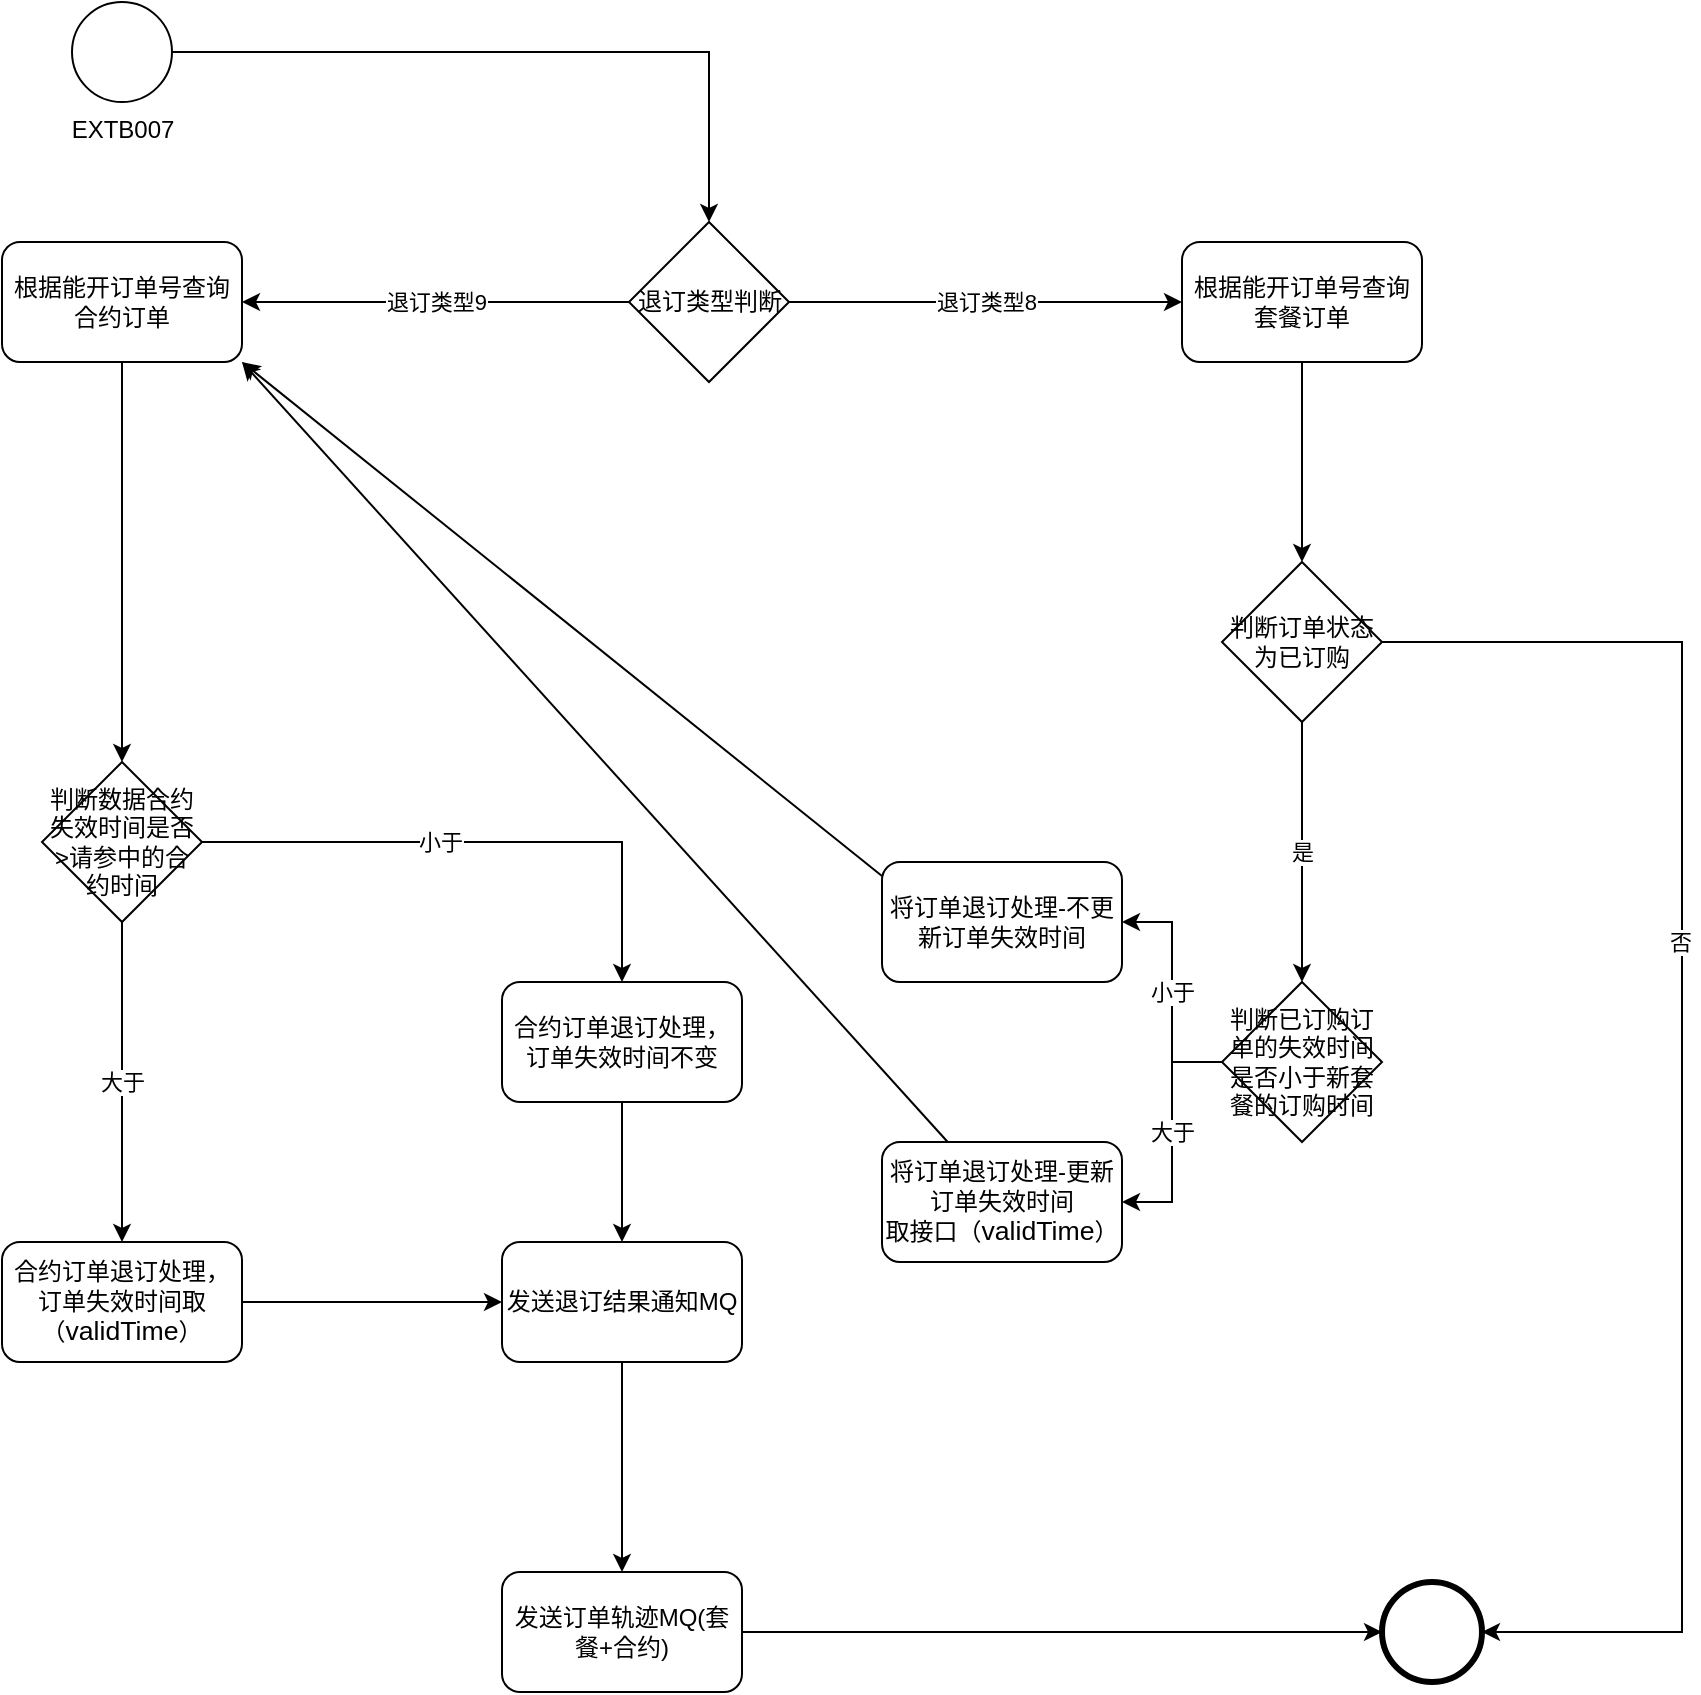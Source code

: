 <mxfile version="14.1.3" type="github">
  <diagram id="OLpmRbxoKpBxzqkspNee" name="Page-1">
    <mxGraphModel dx="1185" dy="2973" grid="1" gridSize="10" guides="1" tooltips="1" connect="1" arrows="1" fold="1" page="1" pageScale="1" pageWidth="827" pageHeight="1169" math="0" shadow="0">
      <root>
        <mxCell id="0" />
        <mxCell id="1" parent="0" />
        <mxCell id="CTi2nCjmbjgdPDQ9QbI_-5" value="" style="edgeStyle=orthogonalEdgeStyle;rounded=0;orthogonalLoop=1;jettySize=auto;html=1;" parent="1" source="CTi2nCjmbjgdPDQ9QbI_-1" target="CTi2nCjmbjgdPDQ9QbI_-6" edge="1">
          <mxGeometry relative="1" as="geometry">
            <mxPoint x="195" y="-1095" as="targetPoint" />
          </mxGeometry>
        </mxCell>
        <mxCell id="CTi2nCjmbjgdPDQ9QbI_-1" value="EXTB007&lt;br&gt;" style="shape=mxgraph.bpmn.shape;html=1;verticalLabelPosition=bottom;labelBackgroundColor=#ffffff;verticalAlign=top;align=center;perimeter=ellipsePerimeter;outlineConnect=0;outline=standard;symbol=general;" parent="1" vertex="1">
          <mxGeometry x="95" y="-1190" width="50" height="50" as="geometry" />
        </mxCell>
        <mxCell id="CTi2nCjmbjgdPDQ9QbI_-3" value="" style="shape=mxgraph.bpmn.shape;html=1;verticalLabelPosition=bottom;labelBackgroundColor=#ffffff;verticalAlign=top;align=center;perimeter=ellipsePerimeter;outlineConnect=0;outline=end;symbol=general;" parent="1" vertex="1">
          <mxGeometry x="750" y="-400" width="50" height="50" as="geometry" />
        </mxCell>
        <mxCell id="CTi2nCjmbjgdPDQ9QbI_-9" value="退订类型9" style="edgeStyle=orthogonalEdgeStyle;rounded=0;orthogonalLoop=1;jettySize=auto;html=1;entryX=1;entryY=0.5;entryDx=0;entryDy=0;" parent="1" source="CTi2nCjmbjgdPDQ9QbI_-6" target="CTi2nCjmbjgdPDQ9QbI_-7" edge="1">
          <mxGeometry relative="1" as="geometry" />
        </mxCell>
        <mxCell id="CTi2nCjmbjgdPDQ9QbI_-10" value="退订类型8" style="edgeStyle=orthogonalEdgeStyle;rounded=0;orthogonalLoop=1;jettySize=auto;html=1;entryX=0;entryY=0.5;entryDx=0;entryDy=0;" parent="1" source="CTi2nCjmbjgdPDQ9QbI_-6" target="CTi2nCjmbjgdPDQ9QbI_-8" edge="1">
          <mxGeometry relative="1" as="geometry" />
        </mxCell>
        <mxCell id="CTi2nCjmbjgdPDQ9QbI_-6" value="退订类型判断" style="rhombus;whiteSpace=wrap;html=1;" parent="1" vertex="1">
          <mxGeometry x="373.5" y="-1080" width="80" height="80" as="geometry" />
        </mxCell>
        <mxCell id="CTi2nCjmbjgdPDQ9QbI_-20" style="edgeStyle=orthogonalEdgeStyle;rounded=0;orthogonalLoop=1;jettySize=auto;html=1;" parent="1" source="CTi2nCjmbjgdPDQ9QbI_-7" target="CTi2nCjmbjgdPDQ9QbI_-19" edge="1">
          <mxGeometry relative="1" as="geometry" />
        </mxCell>
        <mxCell id="CTi2nCjmbjgdPDQ9QbI_-7" value="根据能开订单号查询合约订单" style="rounded=1;whiteSpace=wrap;html=1;" parent="1" vertex="1">
          <mxGeometry x="60" y="-1070" width="120" height="60" as="geometry" />
        </mxCell>
        <mxCell id="CTi2nCjmbjgdPDQ9QbI_-12" style="edgeStyle=orthogonalEdgeStyle;rounded=0;orthogonalLoop=1;jettySize=auto;html=1;" parent="1" source="CTi2nCjmbjgdPDQ9QbI_-8" target="CTi2nCjmbjgdPDQ9QbI_-11" edge="1">
          <mxGeometry relative="1" as="geometry" />
        </mxCell>
        <mxCell id="CTi2nCjmbjgdPDQ9QbI_-8" value="根据能开订单号查询套餐订单" style="rounded=1;whiteSpace=wrap;html=1;" parent="1" vertex="1">
          <mxGeometry x="650" y="-1070" width="120" height="60" as="geometry" />
        </mxCell>
        <mxCell id="CTi2nCjmbjgdPDQ9QbI_-14" value="是" style="edgeStyle=orthogonalEdgeStyle;rounded=0;orthogonalLoop=1;jettySize=auto;html=1;" parent="1" source="CTi2nCjmbjgdPDQ9QbI_-11" target="BhMj_acDc-M29e1emYOk-1" edge="1">
          <mxGeometry relative="1" as="geometry">
            <mxPoint x="670" y="-690" as="sourcePoint" />
            <mxPoint x="670" y="-750" as="targetPoint" />
          </mxGeometry>
        </mxCell>
        <mxCell id="CTi2nCjmbjgdPDQ9QbI_-17" style="edgeStyle=orthogonalEdgeStyle;rounded=0;orthogonalLoop=1;jettySize=auto;html=1;" parent="1" source="CTi2nCjmbjgdPDQ9QbI_-11" target="CTi2nCjmbjgdPDQ9QbI_-3" edge="1">
          <mxGeometry relative="1" as="geometry">
            <Array as="points">
              <mxPoint x="900" y="-870" />
              <mxPoint x="900" y="-375" />
            </Array>
          </mxGeometry>
        </mxCell>
        <mxCell id="CTi2nCjmbjgdPDQ9QbI_-18" value="否" style="edgeLabel;html=1;align=center;verticalAlign=middle;resizable=0;points=[];" parent="CTi2nCjmbjgdPDQ9QbI_-17" vertex="1" connectable="0">
          <mxGeometry x="-0.528" y="-1" relative="1" as="geometry">
            <mxPoint y="124" as="offset" />
          </mxGeometry>
        </mxCell>
        <mxCell id="CTi2nCjmbjgdPDQ9QbI_-11" value="判断订单状态为已订购" style="rhombus;whiteSpace=wrap;html=1;" parent="1" vertex="1">
          <mxGeometry x="670" y="-910" width="80" height="80" as="geometry" />
        </mxCell>
        <mxCell id="CTi2nCjmbjgdPDQ9QbI_-13" value="将订单退订处理-更新订单失效时间&lt;br&gt;取接口（&lt;span lang=&quot;EN-US&quot; style=&quot;font-size: 10pt ; font-family: &amp;#34;calibri&amp;#34; , sans-serif&quot;&gt;validTime&lt;/span&gt;）" style="rounded=1;whiteSpace=wrap;html=1;" parent="1" vertex="1">
          <mxGeometry x="500" y="-620" width="120" height="60" as="geometry" />
        </mxCell>
        <mxCell id="CTi2nCjmbjgdPDQ9QbI_-16" value="" style="endArrow=classic;html=1;entryX=1;entryY=1;entryDx=0;entryDy=0;" parent="1" source="CTi2nCjmbjgdPDQ9QbI_-13" target="CTi2nCjmbjgdPDQ9QbI_-7" edge="1">
          <mxGeometry width="50" height="50" relative="1" as="geometry">
            <mxPoint x="390" y="-820" as="sourcePoint" />
            <mxPoint x="440" y="-870" as="targetPoint" />
          </mxGeometry>
        </mxCell>
        <mxCell id="CTi2nCjmbjgdPDQ9QbI_-22" value="大于" style="edgeStyle=orthogonalEdgeStyle;rounded=0;orthogonalLoop=1;jettySize=auto;html=1;" parent="1" source="CTi2nCjmbjgdPDQ9QbI_-19" target="CTi2nCjmbjgdPDQ9QbI_-21" edge="1">
          <mxGeometry relative="1" as="geometry">
            <mxPoint x="120" y="-680" as="sourcePoint" />
          </mxGeometry>
        </mxCell>
        <mxCell id="BhMj_acDc-M29e1emYOk-8" style="edgeStyle=orthogonalEdgeStyle;rounded=0;orthogonalLoop=1;jettySize=auto;html=1;entryX=0.5;entryY=0;entryDx=0;entryDy=0;" edge="1" parent="1" source="CTi2nCjmbjgdPDQ9QbI_-19" target="BhMj_acDc-M29e1emYOk-7">
          <mxGeometry relative="1" as="geometry" />
        </mxCell>
        <mxCell id="BhMj_acDc-M29e1emYOk-10" value="小于" style="edgeLabel;html=1;align=center;verticalAlign=middle;resizable=0;points=[];" vertex="1" connectable="0" parent="BhMj_acDc-M29e1emYOk-8">
          <mxGeometry x="-0.155" y="-4" relative="1" as="geometry">
            <mxPoint y="-4" as="offset" />
          </mxGeometry>
        </mxCell>
        <mxCell id="CTi2nCjmbjgdPDQ9QbI_-19" value="判断数据合约失效时间是否&amp;gt;请参中的合约时间" style="rhombus;whiteSpace=wrap;html=1;" parent="1" vertex="1">
          <mxGeometry x="80" y="-810" width="80" height="80" as="geometry" />
        </mxCell>
        <mxCell id="CTi2nCjmbjgdPDQ9QbI_-25" value="" style="edgeStyle=orthogonalEdgeStyle;rounded=0;orthogonalLoop=1;jettySize=auto;html=1;" parent="1" source="CTi2nCjmbjgdPDQ9QbI_-21" target="CTi2nCjmbjgdPDQ9QbI_-24" edge="1">
          <mxGeometry relative="1" as="geometry" />
        </mxCell>
        <mxCell id="CTi2nCjmbjgdPDQ9QbI_-21" value="合约订单退订处理，订单失效时间取（&lt;span lang=&quot;EN-US&quot; style=&quot;font-size: 10pt ; font-family: &amp;#34;calibri&amp;#34; , sans-serif&quot;&gt;validTime&lt;/span&gt;）" style="rounded=1;whiteSpace=wrap;html=1;" parent="1" vertex="1">
          <mxGeometry x="60" y="-570" width="120" height="60" as="geometry" />
        </mxCell>
        <mxCell id="CTi2nCjmbjgdPDQ9QbI_-33" style="edgeStyle=orthogonalEdgeStyle;rounded=0;orthogonalLoop=1;jettySize=auto;html=1;" parent="1" source="CTi2nCjmbjgdPDQ9QbI_-24" target="CTi2nCjmbjgdPDQ9QbI_-26" edge="1">
          <mxGeometry relative="1" as="geometry" />
        </mxCell>
        <mxCell id="CTi2nCjmbjgdPDQ9QbI_-24" value="发送退订结果通知MQ" style="rounded=1;whiteSpace=wrap;html=1;" parent="1" vertex="1">
          <mxGeometry x="310" y="-570" width="120" height="60" as="geometry" />
        </mxCell>
        <mxCell id="CTi2nCjmbjgdPDQ9QbI_-28" style="edgeStyle=orthogonalEdgeStyle;rounded=0;orthogonalLoop=1;jettySize=auto;html=1;entryX=0;entryY=0.5;entryDx=0;entryDy=0;" parent="1" source="CTi2nCjmbjgdPDQ9QbI_-26" target="CTi2nCjmbjgdPDQ9QbI_-3" edge="1">
          <mxGeometry relative="1" as="geometry" />
        </mxCell>
        <mxCell id="CTi2nCjmbjgdPDQ9QbI_-26" value="发送订单轨迹MQ(套餐+合约)" style="rounded=1;whiteSpace=wrap;html=1;" parent="1" vertex="1">
          <mxGeometry x="310" y="-405" width="120" height="60" as="geometry" />
        </mxCell>
        <mxCell id="BhMj_acDc-M29e1emYOk-3" value="大于" style="edgeStyle=orthogonalEdgeStyle;rounded=0;orthogonalLoop=1;jettySize=auto;html=1;" edge="1" parent="1" source="BhMj_acDc-M29e1emYOk-1" target="CTi2nCjmbjgdPDQ9QbI_-13">
          <mxGeometry relative="1" as="geometry" />
        </mxCell>
        <mxCell id="BhMj_acDc-M29e1emYOk-5" value="小于" style="edgeStyle=orthogonalEdgeStyle;rounded=0;orthogonalLoop=1;jettySize=auto;html=1;" edge="1" parent="1" source="BhMj_acDc-M29e1emYOk-1" target="BhMj_acDc-M29e1emYOk-4">
          <mxGeometry relative="1" as="geometry" />
        </mxCell>
        <mxCell id="BhMj_acDc-M29e1emYOk-1" value="判断已订购订单的失效时间是否小于新套餐的订购时间" style="rhombus;whiteSpace=wrap;html=1;" vertex="1" parent="1">
          <mxGeometry x="670" y="-700" width="80" height="80" as="geometry" />
        </mxCell>
        <mxCell id="BhMj_acDc-M29e1emYOk-4" value="将订单退订处理-不更新订单失效时间" style="rounded=1;whiteSpace=wrap;html=1;" vertex="1" parent="1">
          <mxGeometry x="500" y="-760" width="120" height="60" as="geometry" />
        </mxCell>
        <mxCell id="BhMj_acDc-M29e1emYOk-6" value="" style="endArrow=classic;html=1;exitX=0;exitY=0.117;exitDx=0;exitDy=0;exitPerimeter=0;entryX=1;entryY=1;entryDx=0;entryDy=0;" edge="1" parent="1" source="BhMj_acDc-M29e1emYOk-4" target="CTi2nCjmbjgdPDQ9QbI_-7">
          <mxGeometry width="50" height="50" relative="1" as="geometry">
            <mxPoint x="430" y="-750" as="sourcePoint" />
            <mxPoint x="480" y="-800" as="targetPoint" />
          </mxGeometry>
        </mxCell>
        <mxCell id="BhMj_acDc-M29e1emYOk-9" style="edgeStyle=orthogonalEdgeStyle;rounded=0;orthogonalLoop=1;jettySize=auto;html=1;" edge="1" parent="1" source="BhMj_acDc-M29e1emYOk-7" target="CTi2nCjmbjgdPDQ9QbI_-24">
          <mxGeometry relative="1" as="geometry" />
        </mxCell>
        <mxCell id="BhMj_acDc-M29e1emYOk-7" value="&lt;span&gt;合约订单退订处理，订单失效时间不变&lt;/span&gt;" style="rounded=1;whiteSpace=wrap;html=1;" vertex="1" parent="1">
          <mxGeometry x="310" y="-700" width="120" height="60" as="geometry" />
        </mxCell>
      </root>
    </mxGraphModel>
  </diagram>
</mxfile>
